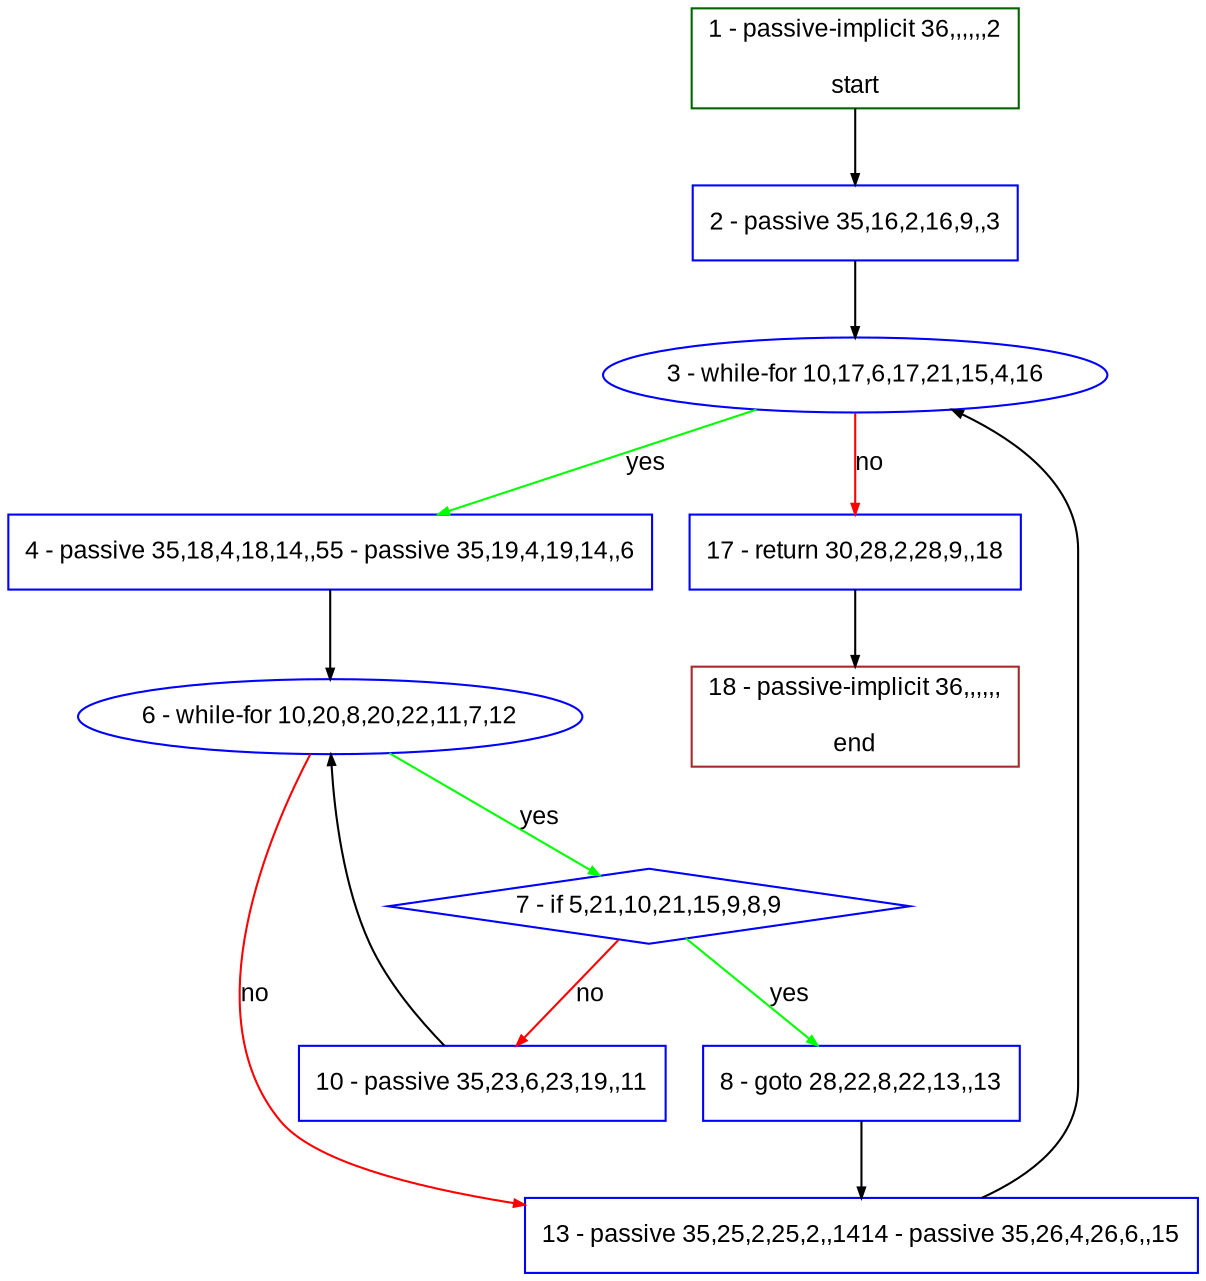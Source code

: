 digraph "" {
  graph [bgcolor="white", fillcolor="#FFFFCC", pack="true", packmode="clust", fontname="Arial", label="", fontsize="12", compound="true", style="rounded,filled"];
  node [node_initialized="no", fillcolor="white", fontname="Arial", label="", color="grey", fontsize="12", fixedsize="false", compound="true", shape="rectangle", style="filled"];
  edge [arrowtail="none", lhead="", fontcolor="black", fontname="Arial", label="", color="black", fontsize="12", arrowhead="normal", arrowsize="0.5", compound="true", ltail="", dir="forward"];
  __N1 [fillcolor="#ffffff", label="2 - passive 35,16,2,16,9,,3", color="#0000ff", shape="box", style="filled"];
  __N2 [fillcolor="#ffffff", label="1 - passive-implicit 36,,,,,,2\n\nstart", color="#006400", shape="box", style="filled"];
  __N3 [fillcolor="#ffffff", label="3 - while-for 10,17,6,17,21,15,4,16", color="#0000ff", shape="oval", style="filled"];
  __N4 [fillcolor="#ffffff", label="4 - passive 35,18,4,18,14,,55 - passive 35,19,4,19,14,,6", color="#0000ff", shape="box", style="filled"];
  __N5 [fillcolor="#ffffff", label="17 - return 30,28,2,28,9,,18", color="#0000ff", shape="box", style="filled"];
  __N6 [fillcolor="#ffffff", label="6 - while-for 10,20,8,20,22,11,7,12", color="#0000ff", shape="oval", style="filled"];
  __N7 [fillcolor="#ffffff", label="7 - if 5,21,10,21,15,9,8,9", color="#0000ff", shape="diamond", style="filled"];
  __N8 [fillcolor="#ffffff", label="13 - passive 35,25,2,25,2,,1414 - passive 35,26,4,26,6,,15", color="#0000ff", shape="box", style="filled"];
  __N9 [fillcolor="#ffffff", label="8 - goto 28,22,8,22,13,,13", color="#0000ff", shape="box", style="filled"];
  __N10 [fillcolor="#ffffff", label="10 - passive 35,23,6,23,19,,11", color="#0000ff", shape="box", style="filled"];
  __N11 [fillcolor="#ffffff", label="18 - passive-implicit 36,,,,,,\n\nend", color="#a52a2a", shape="box", style="filled"];
  __N2 -> __N1 [arrowtail="none", color="#000000", label="", arrowhead="normal", dir="forward"];
  __N1 -> __N3 [arrowtail="none", color="#000000", label="", arrowhead="normal", dir="forward"];
  __N3 -> __N4 [arrowtail="none", color="#00ff00", label="yes", arrowhead="normal", dir="forward"];
  __N3 -> __N5 [arrowtail="none", color="#ff0000", label="no", arrowhead="normal", dir="forward"];
  __N4 -> __N6 [arrowtail="none", color="#000000", label="", arrowhead="normal", dir="forward"];
  __N6 -> __N7 [arrowtail="none", color="#00ff00", label="yes", arrowhead="normal", dir="forward"];
  __N6 -> __N8 [arrowtail="none", color="#ff0000", label="no", arrowhead="normal", dir="forward"];
  __N7 -> __N9 [arrowtail="none", color="#00ff00", label="yes", arrowhead="normal", dir="forward"];
  __N7 -> __N10 [arrowtail="none", color="#ff0000", label="no", arrowhead="normal", dir="forward"];
  __N9 -> __N8 [arrowtail="none", color="#000000", label="", arrowhead="normal", dir="forward"];
  __N10 -> __N6 [arrowtail="none", color="#000000", label="", arrowhead="normal", dir="forward"];
  __N8 -> __N3 [arrowtail="none", color="#000000", label="", arrowhead="normal", dir="forward"];
  __N5 -> __N11 [arrowtail="none", color="#000000", label="", arrowhead="normal", dir="forward"];
}
